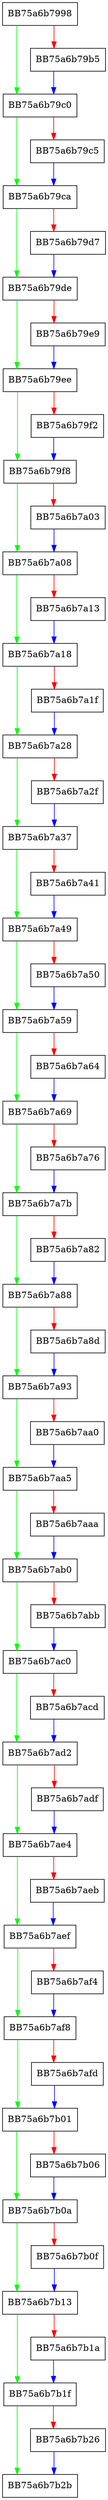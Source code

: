 digraph GetDetectionActions {
  node [shape="box"];
  graph [splines=ortho];
  BB75a6b7998 -> BB75a6b79c0 [color="green"];
  BB75a6b7998 -> BB75a6b79b5 [color="red"];
  BB75a6b79b5 -> BB75a6b79c0 [color="blue"];
  BB75a6b79c0 -> BB75a6b79ca [color="green"];
  BB75a6b79c0 -> BB75a6b79c5 [color="red"];
  BB75a6b79c5 -> BB75a6b79ca [color="blue"];
  BB75a6b79ca -> BB75a6b79de [color="green"];
  BB75a6b79ca -> BB75a6b79d7 [color="red"];
  BB75a6b79d7 -> BB75a6b79de [color="blue"];
  BB75a6b79de -> BB75a6b79ee [color="green"];
  BB75a6b79de -> BB75a6b79e9 [color="red"];
  BB75a6b79e9 -> BB75a6b79ee [color="blue"];
  BB75a6b79ee -> BB75a6b79f8 [color="green"];
  BB75a6b79ee -> BB75a6b79f2 [color="red"];
  BB75a6b79f2 -> BB75a6b79f8 [color="blue"];
  BB75a6b79f8 -> BB75a6b7a08 [color="green"];
  BB75a6b79f8 -> BB75a6b7a03 [color="red"];
  BB75a6b7a03 -> BB75a6b7a08 [color="blue"];
  BB75a6b7a08 -> BB75a6b7a18 [color="green"];
  BB75a6b7a08 -> BB75a6b7a13 [color="red"];
  BB75a6b7a13 -> BB75a6b7a18 [color="blue"];
  BB75a6b7a18 -> BB75a6b7a28 [color="green"];
  BB75a6b7a18 -> BB75a6b7a1f [color="red"];
  BB75a6b7a1f -> BB75a6b7a28 [color="blue"];
  BB75a6b7a28 -> BB75a6b7a37 [color="green"];
  BB75a6b7a28 -> BB75a6b7a2f [color="red"];
  BB75a6b7a2f -> BB75a6b7a37 [color="blue"];
  BB75a6b7a37 -> BB75a6b7a49 [color="green"];
  BB75a6b7a37 -> BB75a6b7a41 [color="red"];
  BB75a6b7a41 -> BB75a6b7a49 [color="blue"];
  BB75a6b7a49 -> BB75a6b7a59 [color="green"];
  BB75a6b7a49 -> BB75a6b7a50 [color="red"];
  BB75a6b7a50 -> BB75a6b7a59 [color="blue"];
  BB75a6b7a59 -> BB75a6b7a69 [color="green"];
  BB75a6b7a59 -> BB75a6b7a64 [color="red"];
  BB75a6b7a64 -> BB75a6b7a69 [color="blue"];
  BB75a6b7a69 -> BB75a6b7a7b [color="green"];
  BB75a6b7a69 -> BB75a6b7a76 [color="red"];
  BB75a6b7a76 -> BB75a6b7a7b [color="blue"];
  BB75a6b7a7b -> BB75a6b7a88 [color="green"];
  BB75a6b7a7b -> BB75a6b7a82 [color="red"];
  BB75a6b7a82 -> BB75a6b7a88 [color="blue"];
  BB75a6b7a88 -> BB75a6b7a93 [color="green"];
  BB75a6b7a88 -> BB75a6b7a8d [color="red"];
  BB75a6b7a8d -> BB75a6b7a93 [color="blue"];
  BB75a6b7a93 -> BB75a6b7aa5 [color="green"];
  BB75a6b7a93 -> BB75a6b7aa0 [color="red"];
  BB75a6b7aa0 -> BB75a6b7aa5 [color="blue"];
  BB75a6b7aa5 -> BB75a6b7ab0 [color="green"];
  BB75a6b7aa5 -> BB75a6b7aaa [color="red"];
  BB75a6b7aaa -> BB75a6b7ab0 [color="blue"];
  BB75a6b7ab0 -> BB75a6b7ac0 [color="green"];
  BB75a6b7ab0 -> BB75a6b7abb [color="red"];
  BB75a6b7abb -> BB75a6b7ac0 [color="blue"];
  BB75a6b7ac0 -> BB75a6b7ad2 [color="green"];
  BB75a6b7ac0 -> BB75a6b7acd [color="red"];
  BB75a6b7acd -> BB75a6b7ad2 [color="blue"];
  BB75a6b7ad2 -> BB75a6b7ae4 [color="green"];
  BB75a6b7ad2 -> BB75a6b7adf [color="red"];
  BB75a6b7adf -> BB75a6b7ae4 [color="blue"];
  BB75a6b7ae4 -> BB75a6b7aef [color="green"];
  BB75a6b7ae4 -> BB75a6b7aeb [color="red"];
  BB75a6b7aeb -> BB75a6b7aef [color="blue"];
  BB75a6b7aef -> BB75a6b7af8 [color="green"];
  BB75a6b7aef -> BB75a6b7af4 [color="red"];
  BB75a6b7af4 -> BB75a6b7af8 [color="blue"];
  BB75a6b7af8 -> BB75a6b7b01 [color="green"];
  BB75a6b7af8 -> BB75a6b7afd [color="red"];
  BB75a6b7afd -> BB75a6b7b01 [color="blue"];
  BB75a6b7b01 -> BB75a6b7b0a [color="green"];
  BB75a6b7b01 -> BB75a6b7b06 [color="red"];
  BB75a6b7b06 -> BB75a6b7b0a [color="blue"];
  BB75a6b7b0a -> BB75a6b7b13 [color="green"];
  BB75a6b7b0a -> BB75a6b7b0f [color="red"];
  BB75a6b7b0f -> BB75a6b7b13 [color="blue"];
  BB75a6b7b13 -> BB75a6b7b1f [color="green"];
  BB75a6b7b13 -> BB75a6b7b1a [color="red"];
  BB75a6b7b1a -> BB75a6b7b1f [color="blue"];
  BB75a6b7b1f -> BB75a6b7b2b [color="green"];
  BB75a6b7b1f -> BB75a6b7b26 [color="red"];
  BB75a6b7b26 -> BB75a6b7b2b [color="blue"];
}